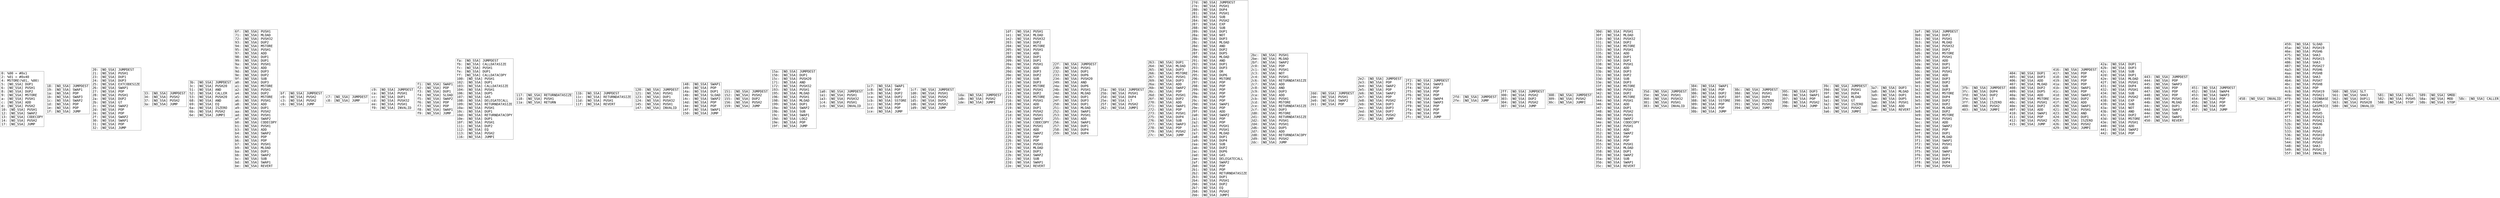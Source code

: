 digraph "graph.cfg.gv" {
	subgraph global {
		node [fontname=Courier fontsize=30.0 rank=same shape=box]
		block_0 [label="0: %00 = #0x1\l2: %01 = #0x40\l4: MSTORE(%01, %00)\l5: [NO_SSA] DUP1\l6: [NO_SSA] PUSH1\l8: [NO_SSA] DUP2\l9: [NO_SSA] MSTORE\la: [NO_SSA] PUSH1\lc: [NO_SSA] ADD\ld: [NO_SSA] PUSH2\l10: [NO_SSA] PUSH1\l12: [NO_SSA] SWAP2\l13: [NO_SSA] CODECOPY\l14: [NO_SSA] PUSH2\l17: [NO_SSA] JUMP\l"]
		block_18 [label="18: [NO_SSA] JUMPDEST\l19: [NO_SSA] SWAP1\l1a: [NO_SSA] POP\l1b: [NO_SSA] SWAP3\l1c: [NO_SSA] SWAP2\l1d: [NO_SSA] POP\l1e: [NO_SSA] POP\l1f: [NO_SSA] JUMP\l"]
		block_20 [label="20: [NO_SSA] JUMPDEST\l21: [NO_SSA] PUSH1\l23: [NO_SSA] DUP1\l24: [NO_SSA] DUP3\l25: [NO_SSA] EXTCODESIZE\l26: [NO_SSA] SWAP1\l27: [NO_SSA] POP\l28: [NO_SSA] PUSH1\l2a: [NO_SSA] DUP2\l2b: [NO_SSA] GT\l2c: [NO_SSA] SWAP2\l2d: [NO_SSA] POP\l2e: [NO_SSA] POP\l2f: [NO_SSA] SWAP2\l30: [NO_SSA] SWAP1\l31: [NO_SSA] POP\l32: [NO_SSA] JUMP\l"]
		block_33 [label="33: [NO_SSA] JUMPDEST\l34: [NO_SSA] PUSH2\l37: [NO_SSA] PUSH2\l3a: [NO_SSA] JUMP\l"]
		block_3b [label="3b: [NO_SSA] JUMPDEST\l3c: [NO_SSA] PUSH20\l51: [NO_SSA] AND\l52: [NO_SSA] CALLER\l53: [NO_SSA] PUSH20\l68: [NO_SSA] AND\l69: [NO_SSA] EQ\l6a: [NO_SSA] ISZERO\l6b: [NO_SSA] PUSH2\l6e: [NO_SSA] JUMPI\l"]
		block_6f [label="6f: [NO_SSA] PUSH1\l71: [NO_SSA] MLOAD\l72: [NO_SSA] PUSH32\l93: [NO_SSA] DUP2\l94: [NO_SSA] MSTORE\l95: [NO_SSA] PUSH1\l97: [NO_SSA] ADD\l98: [NO_SSA] DUP1\l99: [NO_SSA] DUP1\l9a: [NO_SSA] PUSH1\l9c: [NO_SSA] ADD\l9d: [NO_SSA] DUP3\l9e: [NO_SSA] DUP2\l9f: [NO_SSA] SUB\la0: [NO_SSA] DUP3\la1: [NO_SSA] MSTORE\la2: [NO_SSA] PUSH1\la4: [NO_SSA] DUP2\la5: [NO_SSA] MSTORE\la6: [NO_SSA] PUSH1\la8: [NO_SSA] ADD\la9: [NO_SSA] DUP1\laa: [NO_SSA] PUSH2\lad: [NO_SSA] PUSH1\laf: [NO_SSA] SWAP2\lb0: [NO_SSA] CODECOPY\lb1: [NO_SSA] PUSH1\lb3: [NO_SSA] ADD\lb4: [NO_SSA] SWAP2\lb5: [NO_SSA] POP\lb6: [NO_SSA] POP\lb7: [NO_SSA] PUSH1\lb9: [NO_SSA] MLOAD\lba: [NO_SSA] DUP1\lbb: [NO_SSA] SWAP2\lbc: [NO_SSA] SUB\lbd: [NO_SSA] SWAP1\lbe: [NO_SSA] REVERT\l"]
		block_bf [label="bf: [NO_SSA] JUMPDEST\lc0: [NO_SSA] PUSH2\lc3: [NO_SSA] PUSH2\lc6: [NO_SSA] JUMP\l"]
		block_c7 [label="c7: [NO_SSA] JUMPDEST\lc8: [NO_SSA] JUMP\l"]
		block_c9 [label="c9: [NO_SSA] JUMPDEST\lca: [NO_SSA] PUSH1\lcc: [NO_SSA] DUP1\lcd: [NO_SSA] PUSH32\lee: [NO_SSA] PUSH1\lf0: [NO_SSA] INVALID\l"]
		block_f1 [label="f1: [NO_SSA] SWAP1\lf2: [NO_SSA] POP\lf3: [NO_SSA] DUP1\lf4: [NO_SSA] SLOAD\lf5: [NO_SSA] SWAP2\lf6: [NO_SSA] POP\lf7: [NO_SSA] POP\lf8: [NO_SSA] SWAP1\lf9: [NO_SSA] JUMP\l"]
		block_fa [label="fa: [NO_SSA] JUMPDEST\lfb: [NO_SSA] CALLDATASIZE\lfc: [NO_SSA] PUSH1\lfe: [NO_SSA] DUP1\lff: [NO_SSA] CALLDATACOPY\l100: [NO_SSA] PUSH1\l102: [NO_SSA] DUP1\l103: [NO_SSA] CALLDATASIZE\l104: [NO_SSA] PUSH1\l106: [NO_SSA] DUP5\l107: [NO_SSA] GAS\l108: [NO_SSA] DELEGATECALL\l109: [NO_SSA] RETURNDATASIZE\l10a: [NO_SSA] PUSH1\l10c: [NO_SSA] DUP1\l10d: [NO_SSA] RETURNDATACOPY\l10e: [NO_SSA] DUP1\l10f: [NO_SSA] PUSH1\l111: [NO_SSA] DUP2\l112: [NO_SSA] EQ\l113: [NO_SSA] PUSH2\l116: [NO_SSA] JUMPI\l"]
		block_117 [label="117: [NO_SSA] RETURNDATASIZE\l118: [NO_SSA] PUSH1\l11a: [NO_SSA] RETURN\l"]
		block_11b [label="11b: [NO_SSA] JUMPDEST\l11c: [NO_SSA] RETURNDATASIZE\l11d: [NO_SSA] PUSH1\l11f: [NO_SSA] REVERT\l"]
		block_120 [label="120: [NO_SSA] JUMPDEST\l121: [NO_SSA] PUSH1\l123: [NO_SSA] DUP1\l124: [NO_SSA] PUSH32\l145: [NO_SSA] PUSH1\l147: [NO_SSA] INVALID\l"]
		block_148 [label="148: [NO_SSA] SWAP1\l149: [NO_SSA] POP\l14a: [NO_SSA] DUP1\l14b: [NO_SSA] SLOAD\l14c: [NO_SSA] SWAP2\l14d: [NO_SSA] POP\l14e: [NO_SSA] POP\l14f: [NO_SSA] SWAP1\l150: [NO_SSA] JUMP\l"]
		block_151 [label="151: [NO_SSA] JUMPDEST\l152: [NO_SSA] PUSH2\l155: [NO_SSA] DUP2\l156: [NO_SSA] PUSH2\l159: [NO_SSA] JUMP\l"]
		block_15a [label="15a: [NO_SSA] JUMPDEST\l15b: [NO_SSA] DUP1\l15c: [NO_SSA] PUSH20\l171: [NO_SSA] AND\l172: [NO_SSA] PUSH32\l193: [NO_SSA] PUSH1\l195: [NO_SSA] MLOAD\l196: [NO_SSA] PUSH1\l198: [NO_SSA] MLOAD\l199: [NO_SSA] DUP1\l19a: [NO_SSA] SWAP2\l19b: [NO_SSA] SUB\l19c: [NO_SSA] SWAP1\l19d: [NO_SSA] LOG2\l19e: [NO_SSA] POP\l19f: [NO_SSA] JUMP\l"]
		block_1a0 [label="1a0: [NO_SSA] JUMPDEST\l1a1: [NO_SSA] PUSH1\l1a3: [NO_SSA] PUSH32\l1c4: [NO_SSA] PUSH1\l1c6: [NO_SSA] INVALID\l"]
		block_1c7 [label="1c7: [NO_SSA] SWAP1\l1c8: [NO_SSA] POP\l1c9: [NO_SSA] DUP2\l1ca: [NO_SSA] DUP2\l1cb: [NO_SSA] SSTORE\l1cc: [NO_SSA] POP\l1cd: [NO_SSA] POP\l1ce: [NO_SSA] JUMP\l"]
		block_1cf [label="1cf: [NO_SSA] JUMPDEST\l1d0: [NO_SSA] PUSH1\l1d2: [NO_SSA] PUSH2\l1d5: [NO_SSA] DUP5\l1d6: [NO_SSA] PUSH2\l1d9: [NO_SSA] JUMP\l"]
		block_1da [label="1da: [NO_SSA] JUMPDEST\l1db: [NO_SSA] PUSH2\l1de: [NO_SSA] JUMPI\l"]
		block_1df [label="1df: [NO_SSA] PUSH1\l1e1: [NO_SSA] MLOAD\l1e2: [NO_SSA] PUSH32\l203: [NO_SSA] DUP2\l204: [NO_SSA] MSTORE\l205: [NO_SSA] PUSH1\l207: [NO_SSA] ADD\l208: [NO_SSA] DUP1\l209: [NO_SSA] DUP1\l20a: [NO_SSA] PUSH1\l20c: [NO_SSA] ADD\l20d: [NO_SSA] DUP3\l20e: [NO_SSA] DUP2\l20f: [NO_SSA] SUB\l210: [NO_SSA] DUP3\l211: [NO_SSA] MSTORE\l212: [NO_SSA] PUSH1\l214: [NO_SSA] DUP2\l215: [NO_SSA] MSTORE\l216: [NO_SSA] PUSH1\l218: [NO_SSA] ADD\l219: [NO_SSA] DUP1\l21a: [NO_SSA] PUSH2\l21d: [NO_SSA] PUSH1\l21f: [NO_SSA] SWAP2\l220: [NO_SSA] CODECOPY\l221: [NO_SSA] PUSH1\l223: [NO_SSA] ADD\l224: [NO_SSA] SWAP2\l225: [NO_SSA] POP\l226: [NO_SSA] POP\l227: [NO_SSA] PUSH1\l229: [NO_SSA] MLOAD\l22a: [NO_SSA] DUP1\l22b: [NO_SSA] SWAP2\l22c: [NO_SSA] SUB\l22d: [NO_SSA] SWAP1\l22e: [NO_SSA] REVERT\l"]
		block_22f [label="22f: [NO_SSA] JUMPDEST\l230: [NO_SSA] PUSH1\l232: [NO_SSA] DUP1\l233: [NO_SSA] DUP6\l234: [NO_SSA] PUSH20\l249: [NO_SSA] AND\l24a: [NO_SSA] DUP6\l24b: [NO_SSA] PUSH1\l24d: [NO_SSA] MLOAD\l24e: [NO_SSA] DUP1\l24f: [NO_SSA] DUP3\l250: [NO_SSA] DUP1\l251: [NO_SSA] MLOAD\l252: [NO_SSA] SWAP1\l253: [NO_SSA] PUSH1\l255: [NO_SSA] ADD\l256: [NO_SSA] SWAP1\l257: [NO_SSA] DUP1\l258: [NO_SSA] DUP4\l259: [NO_SSA] DUP4\l"]
		block_25a [label="25a: [NO_SSA] JUMPDEST\l25b: [NO_SSA] PUSH1\l25d: [NO_SSA] DUP4\l25e: [NO_SSA] LT\l25f: [NO_SSA] PUSH2\l262: [NO_SSA] JUMPI\l"]
		block_263 [label="263: [NO_SSA] DUP1\l264: [NO_SSA] MLOAD\l265: [NO_SSA] DUP3\l266: [NO_SSA] MSTORE\l267: [NO_SSA] PUSH1\l269: [NO_SSA] DUP3\l26a: [NO_SSA] ADD\l26b: [NO_SSA] SWAP2\l26c: [NO_SSA] POP\l26d: [NO_SSA] PUSH1\l26f: [NO_SSA] DUP2\l270: [NO_SSA] ADD\l271: [NO_SSA] SWAP1\l272: [NO_SSA] POP\l273: [NO_SSA] PUSH1\l275: [NO_SSA] DUP4\l276: [NO_SSA] SUB\l277: [NO_SSA] SWAP3\l278: [NO_SSA] POP\l279: [NO_SSA] PUSH2\l27c: [NO_SSA] JUMP\l"]
		block_27d [label="27d: [NO_SSA] JUMPDEST\l27e: [NO_SSA] PUSH1\l280: [NO_SSA] DUP4\l281: [NO_SSA] PUSH1\l283: [NO_SSA] SUB\l284: [NO_SSA] PUSH2\l287: [NO_SSA] EXP\l288: [NO_SSA] SUB\l289: [NO_SSA] DUP1\l28a: [NO_SSA] NOT\l28b: [NO_SSA] DUP3\l28c: [NO_SSA] MLOAD\l28d: [NO_SSA] AND\l28e: [NO_SSA] DUP2\l28f: [NO_SSA] DUP5\l290: [NO_SSA] MLOAD\l291: [NO_SSA] AND\l292: [NO_SSA] DUP1\l293: [NO_SSA] DUP3\l294: [NO_SSA] OR\l295: [NO_SSA] DUP6\l296: [NO_SSA] MSTORE\l297: [NO_SSA] POP\l298: [NO_SSA] POP\l299: [NO_SSA] POP\l29a: [NO_SSA] POP\l29b: [NO_SSA] POP\l29c: [NO_SSA] POP\l29d: [NO_SSA] SWAP1\l29e: [NO_SSA] POP\l29f: [NO_SSA] ADD\l2a0: [NO_SSA] SWAP2\l2a1: [NO_SSA] POP\l2a2: [NO_SSA] POP\l2a3: [NO_SSA] PUSH1\l2a5: [NO_SSA] PUSH1\l2a7: [NO_SSA] MLOAD\l2a8: [NO_SSA] DUP1\l2a9: [NO_SSA] DUP4\l2aa: [NO_SSA] SUB\l2ab: [NO_SSA] DUP2\l2ac: [NO_SSA] DUP6\l2ad: [NO_SSA] GAS\l2ae: [NO_SSA] DELEGATECALL\l2af: [NO_SSA] SWAP2\l2b0: [NO_SSA] POP\l2b1: [NO_SSA] POP\l2b2: [NO_SSA] RETURNDATASIZE\l2b3: [NO_SSA] DUP1\l2b4: [NO_SSA] PUSH1\l2b6: [NO_SSA] DUP2\l2b7: [NO_SSA] EQ\l2b8: [NO_SSA] PUSH2\l2bb: [NO_SSA] JUMPI\l"]
		block_2bc [label="2bc: [NO_SSA] PUSH1\l2be: [NO_SSA] MLOAD\l2bf: [NO_SSA] SWAP2\l2c0: [NO_SSA] POP\l2c1: [NO_SSA] PUSH1\l2c3: [NO_SSA] NOT\l2c4: [NO_SSA] PUSH1\l2c6: [NO_SSA] RETURNDATASIZE\l2c7: [NO_SSA] ADD\l2c8: [NO_SSA] AND\l2c9: [NO_SSA] DUP3\l2ca: [NO_SSA] ADD\l2cb: [NO_SSA] PUSH1\l2cd: [NO_SSA] MSTORE\l2ce: [NO_SSA] RETURNDATASIZE\l2cf: [NO_SSA] DUP3\l2d0: [NO_SSA] MSTORE\l2d1: [NO_SSA] RETURNDATASIZE\l2d2: [NO_SSA] PUSH1\l2d4: [NO_SSA] PUSH1\l2d6: [NO_SSA] DUP5\l2d7: [NO_SSA] ADD\l2d8: [NO_SSA] RETURNDATACOPY\l2d9: [NO_SSA] PUSH2\l2dc: [NO_SSA] JUMP\l"]
		block_2dd [label="2dd: [NO_SSA] JUMPDEST\l2de: [NO_SSA] PUSH1\l2e0: [NO_SSA] SWAP2\l2e1: [NO_SSA] POP\l"]
		block_2e2 [label="2e2: [NO_SSA] JUMPDEST\l2e3: [NO_SSA] POP\l2e4: [NO_SSA] SWAP2\l2e5: [NO_SSA] POP\l2e6: [NO_SSA] SWAP2\l2e7: [NO_SSA] POP\l2e8: [NO_SSA] PUSH2\l2eb: [NO_SSA] DUP3\l2ec: [NO_SSA] DUP3\l2ed: [NO_SSA] DUP7\l2ee: [NO_SSA] PUSH2\l2f1: [NO_SSA] JUMP\l"]
		block_2f2 [label="2f2: [NO_SSA] JUMPDEST\l2f3: [NO_SSA] SWAP3\l2f4: [NO_SSA] POP\l2f5: [NO_SSA] POP\l2f6: [NO_SSA] POP\l2f7: [NO_SSA] SWAP4\l2f8: [NO_SSA] SWAP3\l2f9: [NO_SSA] POP\l2fa: [NO_SSA] POP\l2fb: [NO_SSA] POP\l2fc: [NO_SSA] JUMP\l"]
		block_2fd [label="2fd: [NO_SSA] JUMPDEST\l2fe: [NO_SSA] JUMP\l"]
		block_2ff [label="2ff: [NO_SSA] JUMPDEST\l300: [NO_SSA] PUSH2\l303: [NO_SSA] DUP2\l304: [NO_SSA] PUSH2\l307: [NO_SSA] JUMP\l"]
		block_308 [label="308: [NO_SSA] JUMPDEST\l309: [NO_SSA] PUSH2\l30c: [NO_SSA] JUMPI\l"]
		block_30d [label="30d: [NO_SSA] PUSH1\l30f: [NO_SSA] MLOAD\l310: [NO_SSA] PUSH32\l331: [NO_SSA] DUP2\l332: [NO_SSA] MSTORE\l333: [NO_SSA] PUSH1\l335: [NO_SSA] ADD\l336: [NO_SSA] DUP1\l337: [NO_SSA] DUP1\l338: [NO_SSA] PUSH1\l33a: [NO_SSA] ADD\l33b: [NO_SSA] DUP3\l33c: [NO_SSA] DUP2\l33d: [NO_SSA] SUB\l33e: [NO_SSA] DUP3\l33f: [NO_SSA] MSTORE\l340: [NO_SSA] PUSH1\l342: [NO_SSA] DUP2\l343: [NO_SSA] MSTORE\l344: [NO_SSA] PUSH1\l346: [NO_SSA] ADD\l347: [NO_SSA] DUP1\l348: [NO_SSA] PUSH2\l34b: [NO_SSA] PUSH1\l34d: [NO_SSA] SWAP2\l34e: [NO_SSA] CODECOPY\l34f: [NO_SSA] PUSH1\l351: [NO_SSA] ADD\l352: [NO_SSA] SWAP2\l353: [NO_SSA] POP\l354: [NO_SSA] POP\l355: [NO_SSA] PUSH1\l357: [NO_SSA] MLOAD\l358: [NO_SSA] DUP1\l359: [NO_SSA] SWAP2\l35a: [NO_SSA] SUB\l35b: [NO_SSA] SWAP1\l35c: [NO_SSA] REVERT\l"]
		block_35d [label="35d: [NO_SSA] JUMPDEST\l35e: [NO_SSA] PUSH1\l360: [NO_SSA] PUSH32\l381: [NO_SSA] PUSH1\l383: [NO_SSA] INVALID\l"]
		block_384 [label="384: [NO_SSA] SWAP1\l385: [NO_SSA] POP\l386: [NO_SSA] DUP2\l387: [NO_SSA] DUP2\l388: [NO_SSA] SSTORE\l389: [NO_SSA] POP\l38a: [NO_SSA] POP\l38b: [NO_SSA] JUMP\l"]
		block_38c [label="38c: [NO_SSA] JUMPDEST\l38d: [NO_SSA] PUSH1\l38f: [NO_SSA] DUP4\l390: [NO_SSA] ISZERO\l391: [NO_SSA] PUSH2\l394: [NO_SSA] JUMPI\l"]
		block_395 [label="395: [NO_SSA] DUP3\l396: [NO_SSA] SWAP1\l397: [NO_SSA] POP\l398: [NO_SSA] PUSH2\l39b: [NO_SSA] JUMP\l"]
		block_39c [label="39c: [NO_SSA] JUMPDEST\l39d: [NO_SSA] PUSH1\l39f: [NO_SSA] DUP4\l3a0: [NO_SSA] MLOAD\l3a1: [NO_SSA] GT\l3a2: [NO_SSA] ISZERO\l3a3: [NO_SSA] PUSH2\l3a6: [NO_SSA] JUMPI\l"]
		block_3a7 [label="3a7: [NO_SSA] DUP3\l3a8: [NO_SSA] MLOAD\l3a9: [NO_SSA] DUP1\l3aa: [NO_SSA] DUP5\l3ab: [NO_SSA] PUSH1\l3ad: [NO_SSA] ADD\l3ae: [NO_SSA] REVERT\l"]
		block_3af [label="3af: [NO_SSA] JUMPDEST\l3b0: [NO_SSA] DUP2\l3b1: [NO_SSA] PUSH1\l3b3: [NO_SSA] MLOAD\l3b4: [NO_SSA] PUSH32\l3d5: [NO_SSA] DUP2\l3d6: [NO_SSA] MSTORE\l3d7: [NO_SSA] PUSH1\l3d9: [NO_SSA] ADD\l3da: [NO_SSA] DUP1\l3db: [NO_SSA] DUP1\l3dc: [NO_SSA] PUSH1\l3de: [NO_SSA] ADD\l3df: [NO_SSA] DUP3\l3e0: [NO_SSA] DUP2\l3e1: [NO_SSA] SUB\l3e2: [NO_SSA] DUP3\l3e3: [NO_SSA] MSTORE\l3e4: [NO_SSA] DUP4\l3e5: [NO_SSA] DUP2\l3e6: [NO_SSA] DUP2\l3e7: [NO_SSA] MLOAD\l3e8: [NO_SSA] DUP2\l3e9: [NO_SSA] MSTORE\l3ea: [NO_SSA] PUSH1\l3ec: [NO_SSA] ADD\l3ed: [NO_SSA] SWAP2\l3ee: [NO_SSA] POP\l3ef: [NO_SSA] DUP1\l3f0: [NO_SSA] MLOAD\l3f1: [NO_SSA] SWAP1\l3f2: [NO_SSA] PUSH1\l3f4: [NO_SSA] ADD\l3f5: [NO_SSA] SWAP1\l3f6: [NO_SSA] DUP1\l3f7: [NO_SSA] DUP4\l3f8: [NO_SSA] DUP4\l3f9: [NO_SSA] PUSH1\l"]
		block_3fb [label="3fb: [NO_SSA] JUMPDEST\l3fc: [NO_SSA] DUP4\l3fd: [NO_SSA] DUP2\l3fe: [NO_SSA] LT\l3ff: [NO_SSA] ISZERO\l400: [NO_SSA] PUSH2\l403: [NO_SSA] JUMPI\l"]
		block_404 [label="404: [NO_SSA] DUP1\l405: [NO_SSA] DUP3\l406: [NO_SSA] ADD\l407: [NO_SSA] MLOAD\l408: [NO_SSA] DUP2\l409: [NO_SSA] DUP5\l40a: [NO_SSA] ADD\l40b: [NO_SSA] MSTORE\l40c: [NO_SSA] PUSH1\l40e: [NO_SSA] DUP2\l40f: [NO_SSA] ADD\l410: [NO_SSA] SWAP1\l411: [NO_SSA] POP\l412: [NO_SSA] PUSH2\l415: [NO_SSA] JUMP\l"]
		block_416 [label="416: [NO_SSA] JUMPDEST\l417: [NO_SSA] POP\l418: [NO_SSA] POP\l419: [NO_SSA] POP\l41a: [NO_SSA] POP\l41b: [NO_SSA] SWAP1\l41c: [NO_SSA] POP\l41d: [NO_SSA] SWAP1\l41e: [NO_SSA] DUP2\l41f: [NO_SSA] ADD\l420: [NO_SSA] SWAP1\l421: [NO_SSA] PUSH1\l423: [NO_SSA] AND\l424: [NO_SSA] DUP1\l425: [NO_SSA] ISZERO\l426: [NO_SSA] PUSH2\l429: [NO_SSA] JUMPI\l"]
		block_42a [label="42a: [NO_SSA] DUP1\l42b: [NO_SSA] DUP3\l42c: [NO_SSA] SUB\l42d: [NO_SSA] DUP1\l42e: [NO_SSA] MLOAD\l42f: [NO_SSA] PUSH1\l431: [NO_SSA] DUP4\l432: [NO_SSA] PUSH1\l434: [NO_SSA] SUB\l435: [NO_SSA] PUSH2\l438: [NO_SSA] EXP\l439: [NO_SSA] SUB\l43a: [NO_SSA] NOT\l43b: [NO_SSA] AND\l43c: [NO_SSA] DUP2\l43d: [NO_SSA] MSTORE\l43e: [NO_SSA] PUSH1\l440: [NO_SSA] ADD\l441: [NO_SSA] SWAP2\l442: [NO_SSA] POP\l"]
		block_443 [label="443: [NO_SSA] JUMPDEST\l444: [NO_SSA] POP\l445: [NO_SSA] SWAP3\l446: [NO_SSA] POP\l447: [NO_SSA] POP\l448: [NO_SSA] POP\l449: [NO_SSA] PUSH1\l44b: [NO_SSA] MLOAD\l44c: [NO_SSA] DUP1\l44d: [NO_SSA] SWAP2\l44e: [NO_SSA] SUB\l44f: [NO_SSA] SWAP1\l450: [NO_SSA] REVERT\l"]
		block_451 [label="451: [NO_SSA] JUMPDEST\l452: [NO_SSA] SWAP4\l453: [NO_SSA] SWAP3\l454: [NO_SSA] POP\l455: [NO_SSA] POP\l456: [NO_SSA] POP\l457: [NO_SSA] JUMP\l"]
		block_458 [label="458: [NO_SSA] INVALID\l"]
		block_459 [label="459: [NO_SSA] SLOAD\l45a: [NO_SSA] PUSH19\l46e: [NO_SSA] PUSH6\l475: [NO_SSA] SHA3\l476: [NO_SSA] PUSH15\l486: [NO_SSA] SHA3\l487: [NO_SSA] PUSH27\l4a3: [NO_SSA] PUSH6\l4aa: [NO_SSA] PUSH8\l4b3: [NO_SSA] SHA3\l4b4: [NO_SSA] PUSH7\l4bc: [NO_SSA] PUSH8\l4c5: [NO_SSA] POP\l4c6: [NO_SSA] PUSH19\l4da: [NO_SSA] PUSH21\l4f0: [NO_SSA] COINBASE\l4f1: [NO_SSA] PUSH5\l4f7: [NO_SSA] GASPRICE\l4f8: [NO_SSA] SHA3\l4f9: [NO_SSA] PUSH5\l4ff: [NO_SSA] PUSH21\l515: [NO_SSA] PUSH21\l52b: [NO_SSA] PUSH6\l532: [NO_SSA] SHA3\l533: [NO_SSA] PUSH2\l536: [NO_SSA] PUSH10\l541: [NO_SSA] PUSH2\l544: [NO_SSA] PUSH3\l548: [NO_SSA] SHA3\l549: [NO_SSA] PUSH21\l55f: [NO_SSA] INVALID\l"]
		block_560 [label="560: [NO_SSA] SLT\l561: [NO_SSA] SHA3\l562: [NO_SSA] DUP11\l563: [NO_SSA] PUSH28\l580: [NO_SSA] INVALID\l"]
		block_581 [label="581: [NO_SSA] LOG1\l582: [NO_SSA] PUSH5\l588: [NO_SSA] STOP\l"]
		block_589 [label="589: [NO_SSA] SMOD\l58a: [NO_SSA] MOD\l58b: [NO_SSA] STOP\l"]
		block_58c [label="58c: [NO_SSA] CALLER\l"]
	}
}
